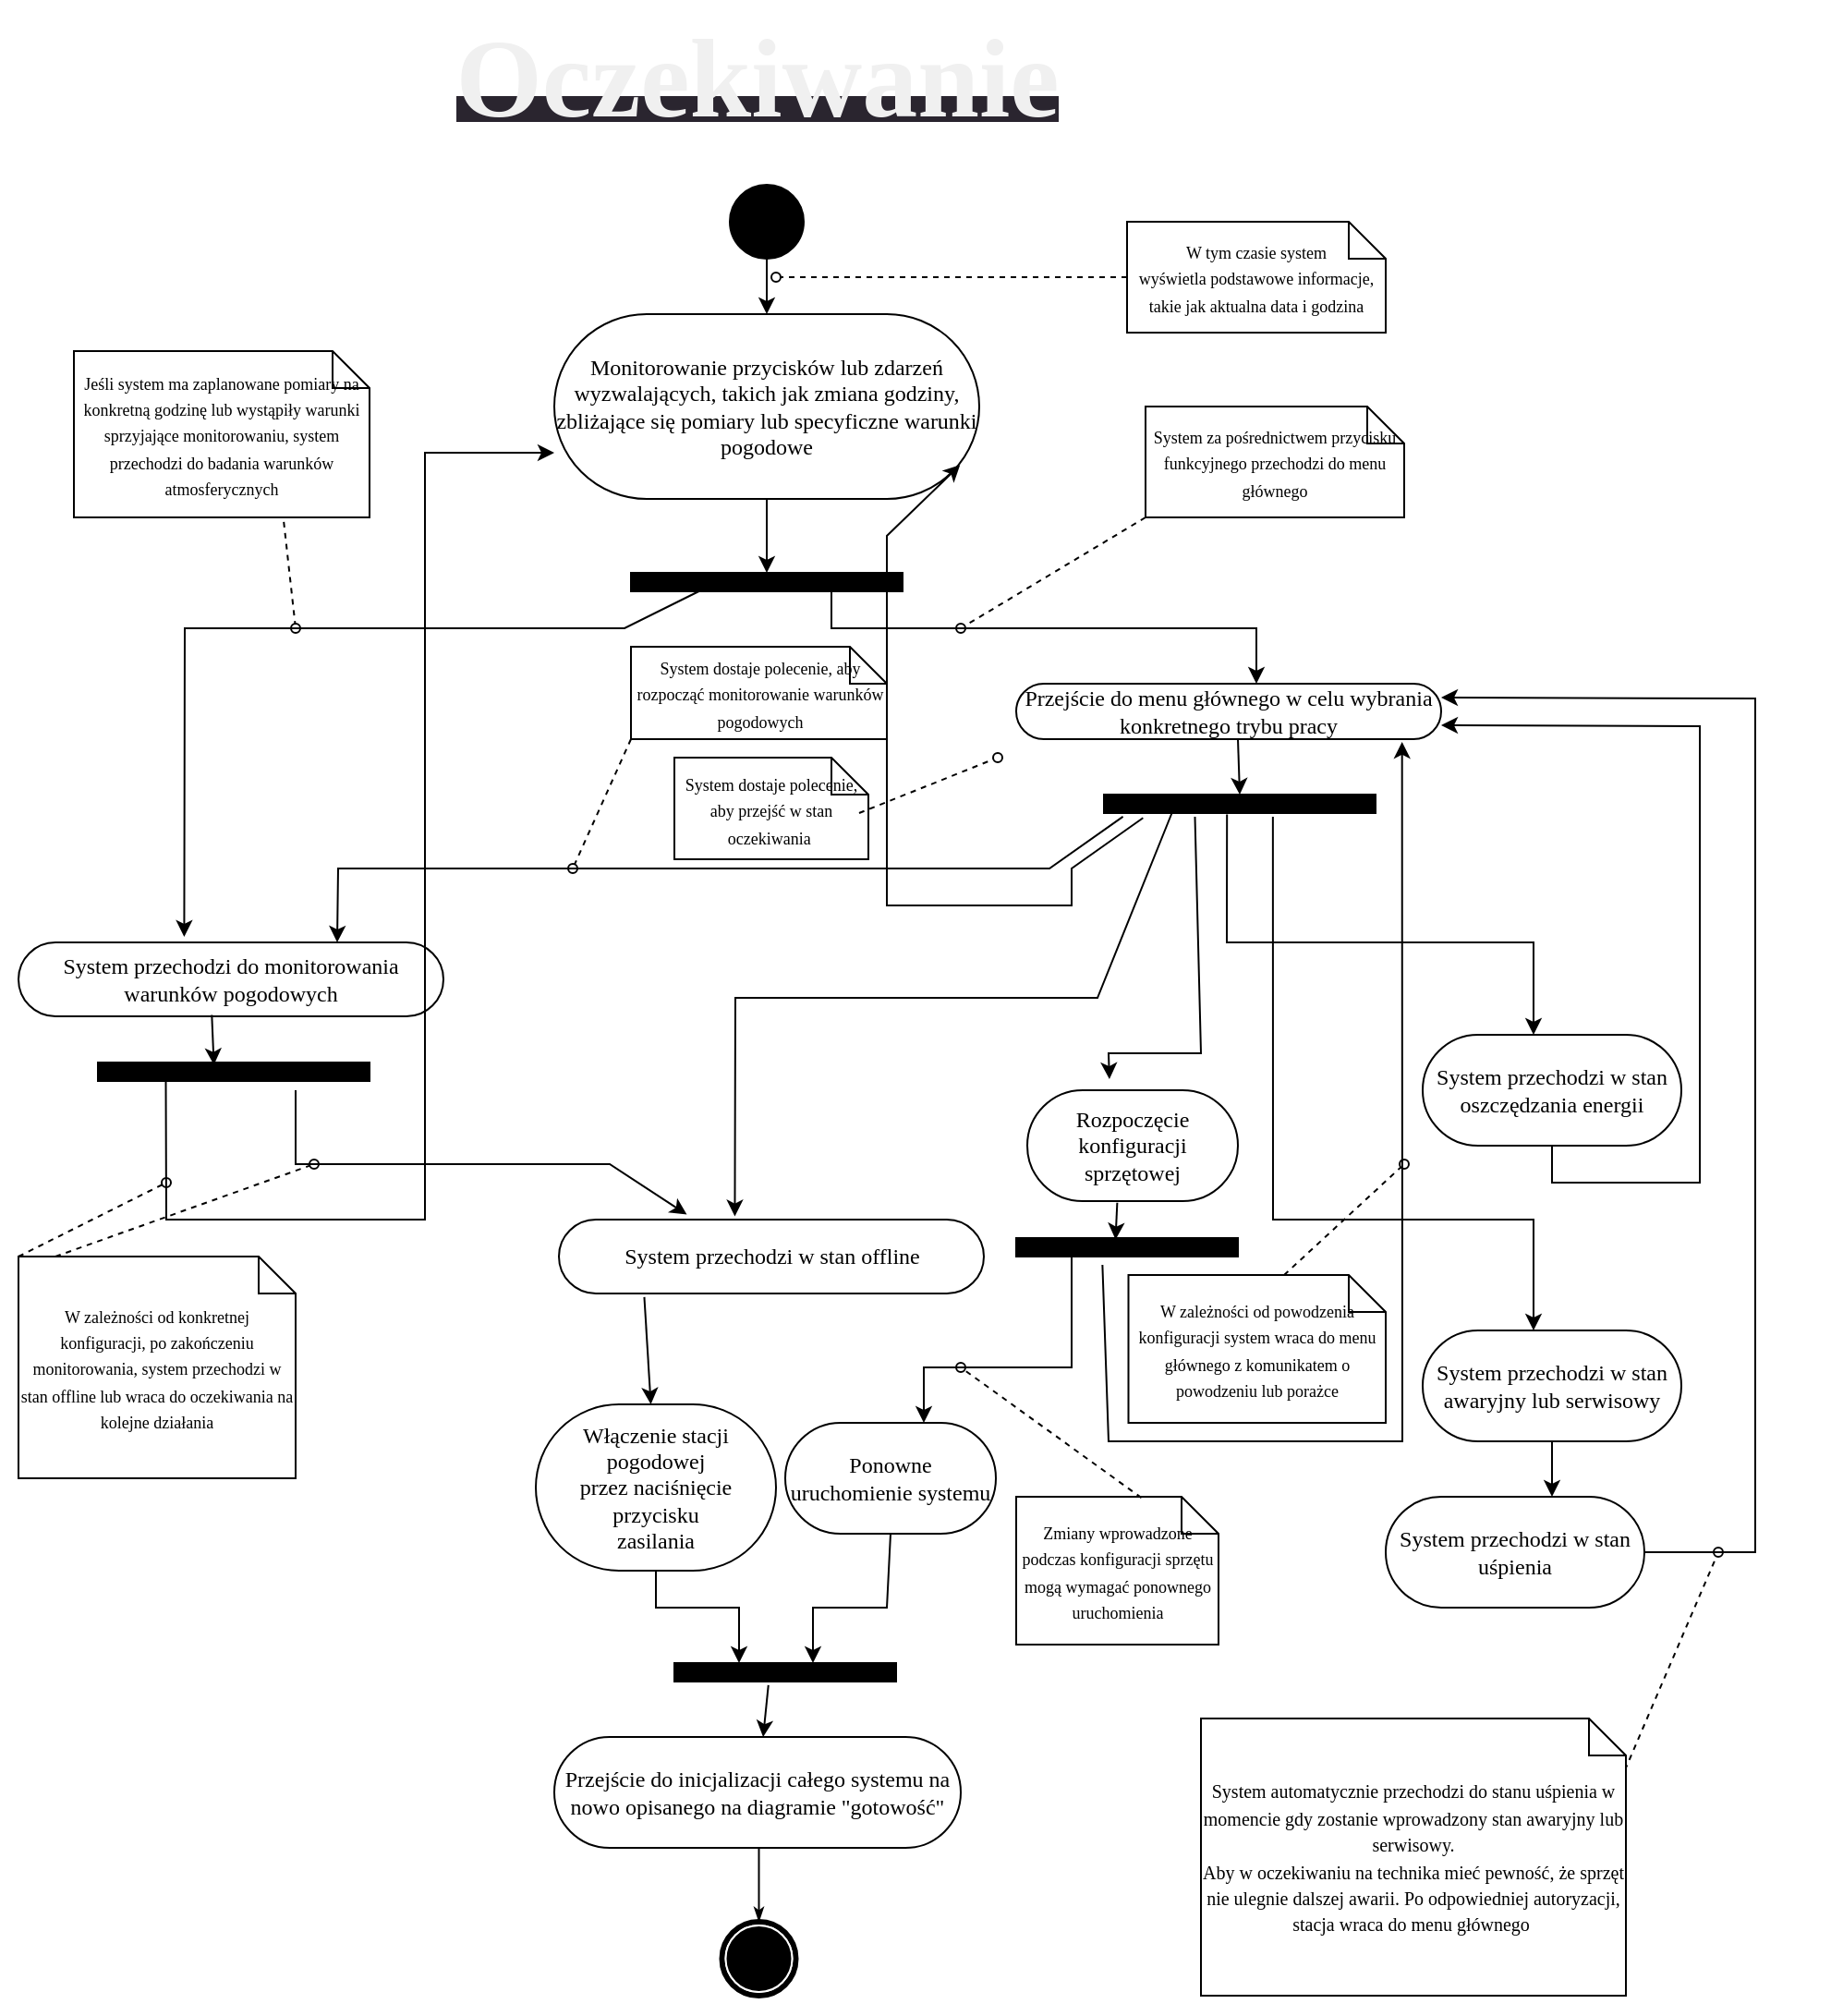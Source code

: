 <mxfile>
    <diagram name="Page-1" id="0783ab3e-0a74-02c8-0abd-f7b4e66b4bec">
        <mxGraphModel dx="1855" dy="2311" grid="1" gridSize="10" guides="1" tooltips="1" connect="1" arrows="1" fold="1" page="1" pageScale="1" pageWidth="850" pageHeight="1100" background="none" math="0" shadow="0">
            <root>
                <mxCell id="0"/>
                <mxCell id="1" parent="0"/>
                <mxCell id="1c1d494c118603dd-1" value="" style="swimlane;html=1;childLayout=stackLayout;startSize=20;rounded=0;shadow=0;comic=0;labelBackgroundColor=none;strokeWidth=1;fontFamily=Verdana;fontSize=12;align=center;strokeColor=none;fillColor=none;" parent="1" vertex="1">
                    <mxGeometry x="40" y="20" width="990" height="1040" as="geometry"/>
                </mxCell>
                <mxCell id="1c1d494c118603dd-2" value="" style="swimlane;html=1;startSize=20;fillColor=none;strokeColor=none;" parent="1c1d494c118603dd-1" vertex="1">
                    <mxGeometry y="20" width="290" height="1020" as="geometry"/>
                </mxCell>
                <mxCell id="y0zhd_hXmwGebYRurzh6-9" value="System przechodzi do monitorowania warunków pogodowych" style="rounded=1;whiteSpace=wrap;html=1;shadow=0;comic=0;labelBackgroundColor=none;strokeWidth=1;fontFamily=Verdana;fontSize=12;align=center;arcSize=50;" parent="1c1d494c118603dd-2" vertex="1">
                    <mxGeometry x="10" y="440" width="230" height="40" as="geometry"/>
                </mxCell>
                <mxCell id="y0zhd_hXmwGebYRurzh6-10" value="&lt;font style=&quot;font-size: 9px;&quot;&gt;Jeśli system ma zaplanowane pomiary na konkretną godzinę lub wystąpiły warunki sprzyjające monitorowaniu, system przechodzi do badania warunków atmosferycznych&lt;/font&gt;" style="shape=note;whiteSpace=wrap;html=1;rounded=0;shadow=0;comic=0;labelBackgroundColor=none;strokeWidth=1;fontFamily=Verdana;fontSize=12;align=center;size=20;" parent="1c1d494c118603dd-2" vertex="1">
                    <mxGeometry x="40" y="120" width="160" height="90" as="geometry"/>
                </mxCell>
                <mxCell id="y0zhd_hXmwGebYRurzh6-26" value="" style="whiteSpace=wrap;html=1;rounded=0;shadow=0;comic=0;labelBackgroundColor=none;strokeWidth=1;fillColor=#000000;fontFamily=Verdana;fontSize=12;align=center;rotation=0;" parent="1c1d494c118603dd-2" vertex="1">
                    <mxGeometry x="53" y="505" width="147" height="10" as="geometry"/>
                </mxCell>
                <mxCell id="y0zhd_hXmwGebYRurzh6-27" value="" style="endArrow=classic;html=1;rounded=0;exitX=0.455;exitY=0.982;exitDx=0;exitDy=0;exitPerimeter=0;entryX=0.427;entryY=0.128;entryDx=0;entryDy=0;entryPerimeter=0;" parent="1c1d494c118603dd-2" source="y0zhd_hXmwGebYRurzh6-9" target="y0zhd_hXmwGebYRurzh6-26" edge="1">
                    <mxGeometry width="50" height="50" relative="1" as="geometry">
                        <mxPoint x="150" y="650" as="sourcePoint"/>
                        <mxPoint x="200" y="600" as="targetPoint"/>
                    </mxGeometry>
                </mxCell>
                <mxCell id="y0zhd_hXmwGebYRurzh6-28" value="" style="endArrow=classic;html=1;rounded=0;entryX=0.301;entryY=-0.068;entryDx=0;entryDy=0;entryPerimeter=0;" parent="1c1d494c118603dd-2" target="y0zhd_hXmwGebYRurzh6-25" edge="1">
                    <mxGeometry width="50" height="50" relative="1" as="geometry">
                        <mxPoint x="160" y="520" as="sourcePoint"/>
                        <mxPoint x="340" y="560" as="targetPoint"/>
                        <Array as="points">
                            <mxPoint x="160" y="560"/>
                            <mxPoint x="330" y="560"/>
                        </Array>
                    </mxGeometry>
                </mxCell>
                <mxCell id="y0zhd_hXmwGebYRurzh6-30" value="&lt;font style=&quot;font-size: 9px;&quot;&gt;W zależności od konkretnej konfiguracji, po zakończeniu monitorowania, system przechodzi w stan offline lub wraca do oczekiwania na kolejne działania&lt;/font&gt;" style="shape=note;whiteSpace=wrap;html=1;rounded=0;shadow=0;comic=0;labelBackgroundColor=none;strokeWidth=1;fontFamily=Verdana;fontSize=12;align=center;size=20;" parent="1c1d494c118603dd-2" vertex="1">
                    <mxGeometry x="10" y="610" width="150" height="120" as="geometry"/>
                </mxCell>
                <mxCell id="y0zhd_hXmwGebYRurzh6-31" style="edgeStyle=none;rounded=0;html=1;dashed=1;labelBackgroundColor=none;startArrow=none;startFill=0;startSize=5;endArrow=oval;endFill=0;endSize=5;jettySize=auto;orthogonalLoop=1;strokeWidth=1;fontFamily=Verdana;fontSize=12;exitX=0.71;exitY=1.027;exitDx=0;exitDy=0;exitPerimeter=0;" parent="1c1d494c118603dd-2" edge="1">
                    <mxGeometry relative="1" as="geometry">
                        <mxPoint x="30" y="610" as="sourcePoint"/>
                        <mxPoint x="170" y="560" as="targetPoint"/>
                    </mxGeometry>
                </mxCell>
                <mxCell id="y0zhd_hXmwGebYRurzh6-32" style="edgeStyle=none;rounded=0;html=1;dashed=1;labelBackgroundColor=none;startArrow=none;startFill=0;startSize=5;endArrow=oval;endFill=0;endSize=5;jettySize=auto;orthogonalLoop=1;strokeWidth=1;fontFamily=Verdana;fontSize=12;exitX=0.71;exitY=1.027;exitDx=0;exitDy=0;exitPerimeter=0;" parent="1c1d494c118603dd-2" edge="1">
                    <mxGeometry relative="1" as="geometry">
                        <mxPoint x="10" y="610" as="sourcePoint"/>
                        <mxPoint x="90" y="570" as="targetPoint"/>
                    </mxGeometry>
                </mxCell>
                <mxCell id="1c1d494c118603dd-3" value="" style="swimlane;html=1;startSize=20;strokeColor=none;fillColor=none;" parent="1c1d494c118603dd-1" vertex="1">
                    <mxGeometry x="290" y="20" width="250" height="1020" as="geometry"/>
                </mxCell>
                <mxCell id="1c1d494c118603dd-12" value="" style="whiteSpace=wrap;html=1;rounded=0;shadow=0;comic=0;labelBackgroundColor=none;strokeWidth=1;fillColor=#000000;fontFamily=Verdana;fontSize=12;align=center;rotation=0;" parent="1c1d494c118603dd-3" vertex="1">
                    <mxGeometry x="51.5" y="240" width="147" height="10" as="geometry"/>
                </mxCell>
                <mxCell id="60571a20871a0731-4" value="" style="ellipse;whiteSpace=wrap;html=1;rounded=0;shadow=0;comic=0;labelBackgroundColor=none;strokeWidth=1;fillColor=#000000;fontFamily=Verdana;fontSize=12;align=center;" parent="1c1d494c118603dd-3" vertex="1">
                    <mxGeometry x="105" y="30" width="40" height="40" as="geometry"/>
                </mxCell>
                <mxCell id="60571a20871a0731-8" value="Monitorowanie przycisków&amp;nbsp;lub zdarzeń wyzwalających, takich jak zmiana godziny, zbliżające się pomiary lub specyficzne warunki pogodowe" style="rounded=1;whiteSpace=wrap;html=1;shadow=0;comic=0;labelBackgroundColor=none;strokeWidth=1;fontFamily=Verdana;fontSize=12;align=center;arcSize=50;" parent="1c1d494c118603dd-3" vertex="1">
                    <mxGeometry x="10" y="100" width="230" height="100" as="geometry"/>
                </mxCell>
                <mxCell id="y0zhd_hXmwGebYRurzh6-1" value="" style="endArrow=classic;html=1;rounded=0;exitX=0.5;exitY=1;exitDx=0;exitDy=0;entryX=0.5;entryY=0;entryDx=0;entryDy=0;" parent="1c1d494c118603dd-3" source="60571a20871a0731-4" target="60571a20871a0731-8" edge="1">
                    <mxGeometry width="50" height="50" relative="1" as="geometry">
                        <mxPoint x="140" y="80" as="sourcePoint"/>
                        <mxPoint x="190" y="30" as="targetPoint"/>
                    </mxGeometry>
                </mxCell>
                <mxCell id="y0zhd_hXmwGebYRurzh6-4" value="" style="endArrow=classic;html=1;rounded=0;exitX=0.5;exitY=1;exitDx=0;exitDy=0;entryX=0.5;entryY=0;entryDx=0;entryDy=0;" parent="1c1d494c118603dd-3" source="60571a20871a0731-8" target="1c1d494c118603dd-12" edge="1">
                    <mxGeometry width="50" height="50" relative="1" as="geometry">
                        <mxPoint x="190" y="330" as="sourcePoint"/>
                        <mxPoint x="240" y="280" as="targetPoint"/>
                    </mxGeometry>
                </mxCell>
                <mxCell id="y0zhd_hXmwGebYRurzh6-18" value="&lt;font style=&quot;font-size: 9px;&quot;&gt;System dostaje polecenie, aby rozpocząć monitorowanie warunków pogodowych&lt;/font&gt;" style="shape=note;whiteSpace=wrap;html=1;rounded=0;shadow=0;comic=0;labelBackgroundColor=none;strokeWidth=1;fontFamily=Verdana;fontSize=12;align=center;size=20;" parent="1c1d494c118603dd-3" vertex="1">
                    <mxGeometry x="51.5" y="280" width="138.5" height="50" as="geometry"/>
                </mxCell>
                <mxCell id="y0zhd_hXmwGebYRurzh6-20" style="edgeStyle=none;rounded=0;html=1;dashed=1;labelBackgroundColor=none;startArrow=none;startFill=0;startSize=5;endArrow=oval;endFill=0;endSize=5;jettySize=auto;orthogonalLoop=1;strokeWidth=1;fontFamily=Verdana;fontSize=12;exitX=0.71;exitY=1.027;exitDx=0;exitDy=0;exitPerimeter=0;" parent="1c1d494c118603dd-3" edge="1">
                    <mxGeometry relative="1" as="geometry">
                        <mxPoint x="51.5" y="330" as="sourcePoint"/>
                        <mxPoint x="20" y="400" as="targetPoint"/>
                    </mxGeometry>
                </mxCell>
                <mxCell id="y0zhd_hXmwGebYRurzh6-22" value="&lt;font style=&quot;font-size: 9px;&quot;&gt;System dostaje polecenie, aby przejść w stan oczekiwania&amp;nbsp;&lt;/font&gt;" style="shape=note;whiteSpace=wrap;html=1;rounded=0;shadow=0;comic=0;labelBackgroundColor=none;strokeWidth=1;fontFamily=Verdana;fontSize=12;align=center;size=20;" parent="1c1d494c118603dd-3" vertex="1">
                    <mxGeometry x="75" y="340" width="105" height="55" as="geometry"/>
                </mxCell>
                <mxCell id="y0zhd_hXmwGebYRurzh6-23" style="edgeStyle=none;rounded=0;html=1;dashed=1;labelBackgroundColor=none;startArrow=none;startFill=0;startSize=5;endArrow=oval;endFill=0;endSize=5;jettySize=auto;orthogonalLoop=1;strokeWidth=1;fontFamily=Verdana;fontSize=12;exitX=0.71;exitY=1.027;exitDx=0;exitDy=0;exitPerimeter=0;" parent="1c1d494c118603dd-3" edge="1">
                    <mxGeometry relative="1" as="geometry">
                        <mxPoint x="175" y="370" as="sourcePoint"/>
                        <mxPoint x="250" y="340" as="targetPoint"/>
                    </mxGeometry>
                </mxCell>
                <mxCell id="y0zhd_hXmwGebYRurzh6-25" value="System przechodzi w stan offline" style="rounded=1;whiteSpace=wrap;html=1;shadow=0;comic=0;labelBackgroundColor=none;strokeWidth=1;fontFamily=Verdana;fontSize=12;align=center;arcSize=50;" parent="1c1d494c118603dd-3" vertex="1">
                    <mxGeometry x="12.5" y="590" width="230" height="40" as="geometry"/>
                </mxCell>
                <mxCell id="y0zhd_hXmwGebYRurzh6-38" value="Ponowne uruchomienie systemu" style="rounded=1;whiteSpace=wrap;html=1;shadow=0;comic=0;labelBackgroundColor=none;strokeWidth=1;fontFamily=Verdana;fontSize=12;align=center;arcSize=50;" parent="1c1d494c118603dd-3" vertex="1">
                    <mxGeometry x="135" y="700" width="114" height="60" as="geometry"/>
                </mxCell>
                <mxCell id="y0zhd_hXmwGebYRurzh6-44" value="Włączenie stacji pogodowej&lt;br style=&quot;border-color: var(--border-color);&quot;&gt;&lt;span style=&quot;border-color: var(--border-color);&quot;&gt;przez naciśnięcie przycisku&lt;/span&gt;&lt;br style=&quot;border-color: var(--border-color);&quot;&gt;&lt;span style=&quot;border-color: var(--border-color);&quot;&gt;zasilania&lt;/span&gt;" style="rounded=1;whiteSpace=wrap;html=1;shadow=0;comic=0;labelBackgroundColor=none;strokeWidth=1;fontFamily=Verdana;fontSize=12;align=center;arcSize=50;" parent="1c1d494c118603dd-3" vertex="1">
                    <mxGeometry y="690" width="130" height="90" as="geometry"/>
                </mxCell>
                <mxCell id="y0zhd_hXmwGebYRurzh6-45" value="" style="endArrow=classic;html=1;rounded=0;exitX=0.201;exitY=1.048;exitDx=0;exitDy=0;exitPerimeter=0;" parent="1c1d494c118603dd-3" source="y0zhd_hXmwGebYRurzh6-25" target="y0zhd_hXmwGebYRurzh6-44" edge="1">
                    <mxGeometry width="50" height="50" relative="1" as="geometry">
                        <mxPoint x="100" y="850" as="sourcePoint"/>
                        <mxPoint x="150" y="800" as="targetPoint"/>
                    </mxGeometry>
                </mxCell>
                <mxCell id="y0zhd_hXmwGebYRurzh6-46" value="" style="endArrow=classic;html=1;rounded=0;exitX=0.5;exitY=1;exitDx=0;exitDy=0;" parent="1c1d494c118603dd-3" source="y0zhd_hXmwGebYRurzh6-44" edge="1">
                    <mxGeometry width="50" height="50" relative="1" as="geometry">
                        <mxPoint x="60" y="880" as="sourcePoint"/>
                        <mxPoint x="110" y="830" as="targetPoint"/>
                        <Array as="points">
                            <mxPoint x="65" y="800"/>
                            <mxPoint x="110" y="800"/>
                        </Array>
                    </mxGeometry>
                </mxCell>
                <mxCell id="y0zhd_hXmwGebYRurzh6-47" value="" style="endArrow=classic;html=1;rounded=0;exitX=0.5;exitY=1;exitDx=0;exitDy=0;" parent="1c1d494c118603dd-3" source="y0zhd_hXmwGebYRurzh6-38" edge="1">
                    <mxGeometry width="50" height="50" relative="1" as="geometry">
                        <mxPoint x="130" y="940" as="sourcePoint"/>
                        <mxPoint x="150" y="830" as="targetPoint"/>
                        <Array as="points">
                            <mxPoint x="190" y="800"/>
                            <mxPoint x="150" y="800"/>
                        </Array>
                    </mxGeometry>
                </mxCell>
                <mxCell id="y0zhd_hXmwGebYRurzh6-48" value="Przejście do inicjalizacji całego systemu na nowo opisanego na diagramie &quot;gotowość&quot;" style="rounded=1;whiteSpace=wrap;html=1;shadow=0;comic=0;labelBackgroundColor=none;strokeWidth=1;fontFamily=Verdana;fontSize=12;align=center;arcSize=50;" parent="1c1d494c118603dd-3" vertex="1">
                    <mxGeometry x="10" y="870" width="220" height="60" as="geometry"/>
                </mxCell>
                <mxCell id="y0zhd_hXmwGebYRurzh6-49" value="" style="whiteSpace=wrap;html=1;rounded=0;shadow=0;comic=0;labelBackgroundColor=none;strokeWidth=1;fillColor=#000000;fontFamily=Verdana;fontSize=12;align=center;rotation=0;" parent="1c1d494c118603dd-3" vertex="1">
                    <mxGeometry x="75" y="830" width="120" height="10" as="geometry"/>
                </mxCell>
                <mxCell id="y0zhd_hXmwGebYRurzh6-50" value="" style="endArrow=classic;html=1;rounded=0;exitX=0.424;exitY=1.191;exitDx=0;exitDy=0;exitPerimeter=0;" parent="1c1d494c118603dd-3" source="y0zhd_hXmwGebYRurzh6-49" target="y0zhd_hXmwGebYRurzh6-48" edge="1">
                    <mxGeometry width="50" height="50" relative="1" as="geometry">
                        <mxPoint x="290" y="980" as="sourcePoint"/>
                        <mxPoint x="340" y="930" as="targetPoint"/>
                    </mxGeometry>
                </mxCell>
                <mxCell id="1c1d494c118603dd-45" style="edgeStyle=none;rounded=0;html=1;labelBackgroundColor=none;startArrow=none;startFill=0;startSize=5;endArrow=classicThin;endFill=1;endSize=5;jettySize=auto;orthogonalLoop=1;strokeWidth=1;fontFamily=Verdana;fontSize=12" parent="1c1d494c118603dd-3" target="60571a20871a0731-5" edge="1">
                    <mxGeometry relative="1" as="geometry">
                        <mxPoint x="120.75" y="930" as="sourcePoint"/>
                    </mxGeometry>
                </mxCell>
                <mxCell id="60571a20871a0731-5" value="" style="shape=mxgraph.bpmn.shape;html=1;verticalLabelPosition=bottom;labelBackgroundColor=#ffffff;verticalAlign=top;perimeter=ellipsePerimeter;outline=end;symbol=terminate;rounded=0;shadow=0;comic=0;strokeWidth=1;fontFamily=Verdana;fontSize=12;align=center;" parent="1c1d494c118603dd-3" vertex="1">
                    <mxGeometry x="100.75" y="970" width="40" height="40" as="geometry"/>
                </mxCell>
                <mxCell id="y0zhd_hXmwGebYRurzh6-8" value="" style="endArrow=classic;html=1;rounded=0;exitX=0.25;exitY=1;exitDx=0;exitDy=0;entryX=0.39;entryY=-0.076;entryDx=0;entryDy=0;entryPerimeter=0;" parent="1c1d494c118603dd-1" source="1c1d494c118603dd-12" target="y0zhd_hXmwGebYRurzh6-9" edge="1">
                    <mxGeometry width="50" height="50" relative="1" as="geometry">
                        <mxPoint x="340" y="430" as="sourcePoint"/>
                        <mxPoint x="100" y="320" as="targetPoint"/>
                        <Array as="points">
                            <mxPoint x="338" y="290"/>
                            <mxPoint x="100" y="290"/>
                        </Array>
                    </mxGeometry>
                </mxCell>
                <mxCell id="y0zhd_hXmwGebYRurzh6-17" value="" style="endArrow=classic;html=1;rounded=0;exitX=0.07;exitY=1.191;exitDx=0;exitDy=0;exitPerimeter=0;entryX=0.75;entryY=0;entryDx=0;entryDy=0;" parent="1c1d494c118603dd-1" source="y0zhd_hXmwGebYRurzh6-15" target="y0zhd_hXmwGebYRurzh6-9" edge="1">
                    <mxGeometry width="50" height="50" relative="1" as="geometry">
                        <mxPoint x="600" y="490" as="sourcePoint"/>
                        <mxPoint x="220" y="410" as="targetPoint"/>
                        <Array as="points">
                            <mxPoint x="568" y="420"/>
                            <mxPoint x="183" y="420"/>
                        </Array>
                    </mxGeometry>
                </mxCell>
                <mxCell id="y0zhd_hXmwGebYRurzh6-21" value="" style="endArrow=classic;html=1;rounded=0;exitX=0.144;exitY=1.264;exitDx=0;exitDy=0;exitPerimeter=0;entryX=0.955;entryY=0.816;entryDx=0;entryDy=0;entryPerimeter=0;" parent="1c1d494c118603dd-1" source="y0zhd_hXmwGebYRurzh6-15" target="60571a20871a0731-8" edge="1">
                    <mxGeometry width="50" height="50" relative="1" as="geometry">
                        <mxPoint x="640" y="480" as="sourcePoint"/>
                        <mxPoint x="690" y="430" as="targetPoint"/>
                        <Array as="points">
                            <mxPoint x="580" y="420"/>
                            <mxPoint x="580" y="440"/>
                            <mxPoint x="480" y="440"/>
                            <mxPoint x="480" y="370"/>
                            <mxPoint x="480" y="350"/>
                            <mxPoint x="480" y="240"/>
                        </Array>
                    </mxGeometry>
                </mxCell>
                <mxCell id="y0zhd_hXmwGebYRurzh6-24" value="" style="endArrow=classic;html=1;rounded=0;exitX=0.25;exitY=1;exitDx=0;exitDy=0;entryX=0.414;entryY=-0.043;entryDx=0;entryDy=0;entryPerimeter=0;" parent="1c1d494c118603dd-1" source="y0zhd_hXmwGebYRurzh6-15" target="y0zhd_hXmwGebYRurzh6-25" edge="1">
                    <mxGeometry width="50" height="50" relative="1" as="geometry">
                        <mxPoint x="630" y="550" as="sourcePoint"/>
                        <mxPoint x="594" y="590" as="targetPoint"/>
                        <Array as="points">
                            <mxPoint x="594" y="490"/>
                            <mxPoint x="398" y="490"/>
                        </Array>
                    </mxGeometry>
                </mxCell>
                <mxCell id="y0zhd_hXmwGebYRurzh6-29" value="" style="endArrow=classic;html=1;rounded=0;exitX=0.25;exitY=1;exitDx=0;exitDy=0;entryX=0;entryY=0.75;entryDx=0;entryDy=0;" parent="1c1d494c118603dd-1" source="y0zhd_hXmwGebYRurzh6-26" target="60571a20871a0731-8" edge="1">
                    <mxGeometry width="50" height="50" relative="1" as="geometry">
                        <mxPoint x="70" y="690" as="sourcePoint"/>
                        <mxPoint x="230" y="200" as="targetPoint"/>
                        <Array as="points">
                            <mxPoint x="90" y="610"/>
                            <mxPoint x="230" y="610"/>
                            <mxPoint x="230" y="195"/>
                        </Array>
                    </mxGeometry>
                </mxCell>
                <mxCell id="1c1d494c118603dd-4" value="" style="swimlane;html=1;startSize=20;strokeColor=none;fillColor=none;" parent="1c1d494c118603dd-1" vertex="1">
                    <mxGeometry x="540" y="20" width="450" height="1020" as="geometry">
                        <mxRectangle x="540" y="20" width="50" height="1020" as="alternateBounds"/>
                    </mxGeometry>
                </mxCell>
                <mxCell id="1c1d494c118603dd-49" style="edgeStyle=none;rounded=0;html=1;dashed=1;labelBackgroundColor=none;startArrow=none;startFill=0;startSize=5;endArrow=oval;endFill=0;endSize=5;jettySize=auto;orthogonalLoop=1;strokeWidth=1;fontFamily=Verdana;fontSize=12" parent="1c1d494c118603dd-4" source="1c1d494c118603dd-20" edge="1">
                    <mxGeometry relative="1" as="geometry">
                        <mxPoint x="-120" y="80" as="targetPoint"/>
                    </mxGeometry>
                </mxCell>
                <mxCell id="1c1d494c118603dd-20" value="&lt;font style=&quot;font-size: 9px;&quot;&gt;W tym czasie system wyświetla&amp;nbsp;podstawowe informacje, takie jak aktualna data i godzina&lt;/font&gt;" style="shape=note;whiteSpace=wrap;html=1;rounded=0;shadow=0;comic=0;labelBackgroundColor=none;strokeWidth=1;fontFamily=Verdana;fontSize=12;align=center;size=20;" parent="1c1d494c118603dd-4" vertex="1">
                    <mxGeometry x="70" y="50" width="140" height="60" as="geometry"/>
                </mxCell>
                <mxCell id="y0zhd_hXmwGebYRurzh6-5" value="" style="endArrow=classic;html=1;rounded=0;" parent="1c1d494c118603dd-4" edge="1">
                    <mxGeometry width="50" height="50" relative="1" as="geometry">
                        <mxPoint x="-90" y="250" as="sourcePoint"/>
                        <mxPoint x="140" y="300" as="targetPoint"/>
                        <Array as="points">
                            <mxPoint x="-90" y="270"/>
                            <mxPoint x="140" y="270"/>
                        </Array>
                    </mxGeometry>
                </mxCell>
                <mxCell id="1c1d494c118603dd-11" value="Przejście do menu głównego w celu wybrania konkretnego trybu pracy" style="rounded=1;whiteSpace=wrap;html=1;shadow=0;comic=0;labelBackgroundColor=none;strokeWidth=1;fontFamily=Verdana;fontSize=12;align=center;arcSize=50;" parent="1c1d494c118603dd-4" vertex="1">
                    <mxGeometry x="10" y="300" width="230" height="30" as="geometry"/>
                </mxCell>
                <mxCell id="y0zhd_hXmwGebYRurzh6-6" value="&lt;font style=&quot;font-size: 9px;&quot;&gt;System za pośrednictwem przycisku funkcyjnego przechodzi do menu głównego&lt;/font&gt;" style="shape=note;whiteSpace=wrap;html=1;rounded=0;shadow=0;comic=0;labelBackgroundColor=none;strokeWidth=1;fontFamily=Verdana;fontSize=12;align=center;size=20;" parent="1c1d494c118603dd-4" vertex="1">
                    <mxGeometry x="80" y="150" width="140" height="60" as="geometry"/>
                </mxCell>
                <mxCell id="y0zhd_hXmwGebYRurzh6-15" value="" style="whiteSpace=wrap;html=1;rounded=0;shadow=0;comic=0;labelBackgroundColor=none;strokeWidth=1;fillColor=#000000;fontFamily=Verdana;fontSize=12;align=center;rotation=0;" parent="1c1d494c118603dd-4" vertex="1">
                    <mxGeometry x="57.5" y="360" width="147" height="10" as="geometry"/>
                </mxCell>
                <mxCell id="y0zhd_hXmwGebYRurzh6-16" value="" style="endArrow=classic;html=1;rounded=0;entryX=0.5;entryY=0;entryDx=0;entryDy=0;" parent="1c1d494c118603dd-4" target="y0zhd_hXmwGebYRurzh6-15" edge="1">
                    <mxGeometry width="50" height="50" relative="1" as="geometry">
                        <mxPoint x="130" y="330" as="sourcePoint"/>
                        <mxPoint x="150" y="450" as="targetPoint"/>
                    </mxGeometry>
                </mxCell>
                <mxCell id="y0zhd_hXmwGebYRurzh6-33" value="Rozpoczęcie konfiguracji sprzętowej" style="rounded=1;whiteSpace=wrap;html=1;shadow=0;comic=0;labelBackgroundColor=none;strokeWidth=1;fontFamily=Verdana;fontSize=12;align=center;arcSize=50;" parent="1c1d494c118603dd-4" vertex="1">
                    <mxGeometry x="16" y="520" width="114" height="60" as="geometry"/>
                </mxCell>
                <mxCell id="y0zhd_hXmwGebYRurzh6-34" value="" style="endArrow=classic;html=1;rounded=0;exitX=0.335;exitY=1.2;exitDx=0;exitDy=0;exitPerimeter=0;entryX=0.39;entryY=-0.1;entryDx=0;entryDy=0;entryPerimeter=0;" parent="1c1d494c118603dd-4" source="y0zhd_hXmwGebYRurzh6-15" target="y0zhd_hXmwGebYRurzh6-33" edge="1">
                    <mxGeometry width="50" height="50" relative="1" as="geometry">
                        <mxPoint x="140" y="520" as="sourcePoint"/>
                        <mxPoint x="190" y="470" as="targetPoint"/>
                        <Array as="points">
                            <mxPoint x="110" y="500"/>
                            <mxPoint x="60" y="500"/>
                        </Array>
                    </mxGeometry>
                </mxCell>
                <mxCell id="y0zhd_hXmwGebYRurzh6-35" value="" style="whiteSpace=wrap;html=1;rounded=0;shadow=0;comic=0;labelBackgroundColor=none;strokeWidth=1;fillColor=#000000;fontFamily=Verdana;fontSize=12;align=center;rotation=0;" parent="1c1d494c118603dd-4" vertex="1">
                    <mxGeometry x="10" y="600" width="120" height="10" as="geometry"/>
                </mxCell>
                <mxCell id="y0zhd_hXmwGebYRurzh6-36" value="" style="endArrow=classic;html=1;rounded=0;exitX=0.427;exitY=1.014;exitDx=0;exitDy=0;exitPerimeter=0;entryX=0.448;entryY=0.082;entryDx=0;entryDy=0;entryPerimeter=0;" parent="1c1d494c118603dd-4" source="y0zhd_hXmwGebYRurzh6-33" target="y0zhd_hXmwGebYRurzh6-35" edge="1">
                    <mxGeometry width="50" height="50" relative="1" as="geometry">
                        <mxPoint x="120" y="680" as="sourcePoint"/>
                        <mxPoint x="170" y="630" as="targetPoint"/>
                    </mxGeometry>
                </mxCell>
                <mxCell id="y0zhd_hXmwGebYRurzh6-37" value="" style="endArrow=classic;html=1;rounded=0;exitX=0.25;exitY=1;exitDx=0;exitDy=0;" parent="1c1d494c118603dd-4" source="y0zhd_hXmwGebYRurzh6-35" edge="1">
                    <mxGeometry width="50" height="50" relative="1" as="geometry">
                        <mxPoint x="70" y="720" as="sourcePoint"/>
                        <mxPoint x="-40" y="700" as="targetPoint"/>
                        <Array as="points">
                            <mxPoint x="40" y="670"/>
                            <mxPoint x="-40" y="670"/>
                        </Array>
                    </mxGeometry>
                </mxCell>
                <mxCell id="y0zhd_hXmwGebYRurzh6-39" value="" style="endArrow=classic;html=1;rounded=0;exitX=0.389;exitY=1.446;exitDx=0;exitDy=0;exitPerimeter=0;entryX=0.908;entryY=1.049;entryDx=0;entryDy=0;entryPerimeter=0;" parent="1c1d494c118603dd-4" source="y0zhd_hXmwGebYRurzh6-35" target="1c1d494c118603dd-11" edge="1">
                    <mxGeometry width="50" height="50" relative="1" as="geometry">
                        <mxPoint x="90" y="690" as="sourcePoint"/>
                        <mxPoint x="140" y="640" as="targetPoint"/>
                        <Array as="points">
                            <mxPoint x="60" y="710"/>
                            <mxPoint x="219" y="710"/>
                        </Array>
                    </mxGeometry>
                </mxCell>
                <mxCell id="y0zhd_hXmwGebYRurzh6-40" value="&lt;font style=&quot;font-size: 9px;&quot;&gt;W zależności od powodzenia konfiguracji system wraca do menu głównego z komunikatem o powodzeniu lub porażce&lt;/font&gt;" style="shape=note;whiteSpace=wrap;html=1;rounded=0;shadow=0;comic=0;labelBackgroundColor=none;strokeWidth=1;fontFamily=Verdana;fontSize=12;align=center;size=20;" parent="1c1d494c118603dd-4" vertex="1">
                    <mxGeometry x="70.75" y="620" width="139.25" height="80" as="geometry"/>
                </mxCell>
                <mxCell id="y0zhd_hXmwGebYRurzh6-41" style="edgeStyle=none;rounded=0;html=1;dashed=1;labelBackgroundColor=none;startArrow=none;startFill=0;startSize=5;endArrow=oval;endFill=0;endSize=5;jettySize=auto;orthogonalLoop=1;strokeWidth=1;fontFamily=Verdana;fontSize=12;exitX=0.71;exitY=1.027;exitDx=0;exitDy=0;exitPerimeter=0;" parent="1c1d494c118603dd-4" edge="1">
                    <mxGeometry relative="1" as="geometry">
                        <mxPoint x="155" y="620" as="sourcePoint"/>
                        <mxPoint x="220" y="560" as="targetPoint"/>
                    </mxGeometry>
                </mxCell>
                <mxCell id="y0zhd_hXmwGebYRurzh6-42" value="&lt;font style=&quot;font-size: 9px;&quot;&gt;Zmiany wprowadzone podczas konfiguracji sprzętu mogą wymagać ponownego uruchomienia&lt;/font&gt;" style="shape=note;whiteSpace=wrap;html=1;rounded=0;shadow=0;comic=0;labelBackgroundColor=none;strokeWidth=1;fontFamily=Verdana;fontSize=12;align=center;size=20;" parent="1c1d494c118603dd-4" vertex="1">
                    <mxGeometry x="10" y="740" width="109.5" height="80" as="geometry"/>
                </mxCell>
                <mxCell id="y0zhd_hXmwGebYRurzh6-51" value="" style="endArrow=classic;html=1;rounded=0;exitX=0.453;exitY=1.073;exitDx=0;exitDy=0;exitPerimeter=0;" parent="1c1d494c118603dd-4" source="y0zhd_hXmwGebYRurzh6-15" edge="1">
                    <mxGeometry width="50" height="50" relative="1" as="geometry">
                        <mxPoint x="250" y="480" as="sourcePoint"/>
                        <mxPoint x="290" y="490" as="targetPoint"/>
                        <Array as="points">
                            <mxPoint x="124" y="440"/>
                            <mxPoint x="290" y="440"/>
                        </Array>
                    </mxGeometry>
                </mxCell>
                <mxCell id="y0zhd_hXmwGebYRurzh6-52" value="System przechodzi w stan oszczędzania energii" style="rounded=1;whiteSpace=wrap;html=1;shadow=0;comic=0;labelBackgroundColor=none;strokeWidth=1;fontFamily=Verdana;fontSize=12;align=center;arcSize=50;" parent="1c1d494c118603dd-4" vertex="1">
                    <mxGeometry x="230" y="490" width="140" height="60" as="geometry"/>
                </mxCell>
                <mxCell id="y0zhd_hXmwGebYRurzh6-53" value="" style="endArrow=classic;html=1;rounded=0;exitX=0.5;exitY=1;exitDx=0;exitDy=0;entryX=1;entryY=0.75;entryDx=0;entryDy=0;" parent="1c1d494c118603dd-4" source="y0zhd_hXmwGebYRurzh6-52" target="1c1d494c118603dd-11" edge="1">
                    <mxGeometry width="50" height="50" relative="1" as="geometry">
                        <mxPoint x="310" y="660" as="sourcePoint"/>
                        <mxPoint x="360" y="610" as="targetPoint"/>
                        <Array as="points">
                            <mxPoint x="300" y="570"/>
                            <mxPoint x="340" y="570"/>
                            <mxPoint x="380" y="570"/>
                            <mxPoint x="380" y="323"/>
                        </Array>
                    </mxGeometry>
                </mxCell>
                <mxCell id="y0zhd_hXmwGebYRurzh6-54" value="" style="endArrow=classic;html=1;rounded=0;exitX=0.622;exitY=1.2;exitDx=0;exitDy=0;exitPerimeter=0;" parent="1c1d494c118603dd-4" source="y0zhd_hXmwGebYRurzh6-15" edge="1">
                    <mxGeometry width="50" height="50" relative="1" as="geometry">
                        <mxPoint x="310" y="660" as="sourcePoint"/>
                        <mxPoint x="290" y="650" as="targetPoint"/>
                        <Array as="points">
                            <mxPoint x="149" y="590"/>
                            <mxPoint x="290" y="590"/>
                        </Array>
                    </mxGeometry>
                </mxCell>
                <mxCell id="y0zhd_hXmwGebYRurzh6-55" value="System przechodzi w stan awaryjny lub serwisowy" style="rounded=1;whiteSpace=wrap;html=1;shadow=0;comic=0;labelBackgroundColor=none;strokeWidth=1;fontFamily=Verdana;fontSize=12;align=center;arcSize=50;" parent="1c1d494c118603dd-4" vertex="1">
                    <mxGeometry x="230" y="650" width="140" height="60" as="geometry"/>
                </mxCell>
                <mxCell id="y0zhd_hXmwGebYRurzh6-59" value="" style="endArrow=classic;html=1;rounded=0;exitX=0.5;exitY=1;exitDx=0;exitDy=0;entryX=0.5;entryY=0;entryDx=0;entryDy=0;" parent="1c1d494c118603dd-4" source="y0zhd_hXmwGebYRurzh6-55" edge="1">
                    <mxGeometry width="50" height="50" relative="1" as="geometry">
                        <mxPoint x="270" y="870" as="sourcePoint"/>
                        <mxPoint x="300" y="740" as="targetPoint"/>
                    </mxGeometry>
                </mxCell>
                <mxCell id="y0zhd_hXmwGebYRurzh6-60" value="System przechodzi w stan uśpienia" style="rounded=1;whiteSpace=wrap;html=1;shadow=0;comic=0;labelBackgroundColor=none;strokeWidth=1;fontFamily=Verdana;fontSize=12;align=center;arcSize=50;" parent="1c1d494c118603dd-4" vertex="1">
                    <mxGeometry x="210" y="740" width="140" height="60" as="geometry"/>
                </mxCell>
                <mxCell id="y0zhd_hXmwGebYRurzh6-61" value="" style="endArrow=classic;html=1;rounded=0;exitX=1;exitY=0.5;exitDx=0;exitDy=0;entryX=1;entryY=0.25;entryDx=0;entryDy=0;" parent="1c1d494c118603dd-4" source="y0zhd_hXmwGebYRurzh6-60" target="1c1d494c118603dd-11" edge="1">
                    <mxGeometry width="50" height="50" relative="1" as="geometry">
                        <mxPoint x="250" y="960" as="sourcePoint"/>
                        <mxPoint x="410" y="310" as="targetPoint"/>
                        <Array as="points">
                            <mxPoint x="410" y="770"/>
                            <mxPoint x="410" y="308"/>
                        </Array>
                    </mxGeometry>
                </mxCell>
                <mxCell id="y0zhd_hXmwGebYRurzh6-62" style="edgeStyle=none;rounded=0;html=1;dashed=1;labelBackgroundColor=none;startArrow=none;startFill=0;startSize=5;endArrow=oval;endFill=0;endSize=5;jettySize=auto;orthogonalLoop=1;strokeWidth=1;fontFamily=Verdana;fontSize=12;exitX=0.71;exitY=1.027;exitDx=0;exitDy=0;exitPerimeter=0;" parent="1c1d494c118603dd-4" edge="1">
                    <mxGeometry relative="1" as="geometry">
                        <mxPoint x="330" y="910" as="sourcePoint"/>
                        <mxPoint x="390" y="770" as="targetPoint"/>
                    </mxGeometry>
                </mxCell>
                <mxCell id="y0zhd_hXmwGebYRurzh6-63" value="&lt;font size=&quot;1&quot;&gt;System automatycznie przechodzi do stanu uśpienia w momencie gdy zostanie wprowadzony stan awaryjny lub serwisowy.&lt;br&gt;Aby w oczekiwaniu na technika mieć pewność, że sprzęt nie ulegnie dalszej awarii. Po odpowiedniej autoryzacji, stacja wraca do menu głównego&amp;nbsp;&lt;br&gt;&lt;/font&gt;" style="shape=note;whiteSpace=wrap;html=1;rounded=0;shadow=0;comic=0;labelBackgroundColor=none;strokeWidth=1;fontFamily=Verdana;fontSize=12;align=center;size=20;" parent="1c1d494c118603dd-4" vertex="1">
                    <mxGeometry x="110" y="860" width="230" height="150" as="geometry"/>
                </mxCell>
                <mxCell id="y0zhd_hXmwGebYRurzh6-7" style="edgeStyle=none;rounded=0;html=1;dashed=1;labelBackgroundColor=none;startArrow=none;startFill=0;startSize=5;endArrow=oval;endFill=0;endSize=5;jettySize=auto;orthogonalLoop=1;strokeWidth=1;fontFamily=Verdana;fontSize=12;exitX=0;exitY=1;exitDx=0;exitDy=0;exitPerimeter=0;" parent="1" source="y0zhd_hXmwGebYRurzh6-6" edge="1">
                    <mxGeometry relative="1" as="geometry">
                        <mxPoint x="600" y="270" as="sourcePoint"/>
                        <mxPoint x="560" y="310" as="targetPoint"/>
                    </mxGeometry>
                </mxCell>
                <mxCell id="y0zhd_hXmwGebYRurzh6-12" style="edgeStyle=none;rounded=0;html=1;dashed=1;labelBackgroundColor=none;startArrow=none;startFill=0;startSize=5;endArrow=oval;endFill=0;endSize=5;jettySize=auto;orthogonalLoop=1;strokeWidth=1;fontFamily=Verdana;fontSize=12;exitX=0.71;exitY=1.027;exitDx=0;exitDy=0;exitPerimeter=0;" parent="1" source="y0zhd_hXmwGebYRurzh6-10" edge="1">
                    <mxGeometry relative="1" as="geometry">
                        <mxPoint x="618" y="260" as="sourcePoint"/>
                        <mxPoint x="200" y="310" as="targetPoint"/>
                    </mxGeometry>
                </mxCell>
                <mxCell id="y0zhd_hXmwGebYRurzh6-43" style="edgeStyle=none;rounded=0;html=1;dashed=1;labelBackgroundColor=none;startArrow=none;startFill=0;startSize=5;endArrow=oval;endFill=0;endSize=5;jettySize=auto;orthogonalLoop=1;strokeWidth=1;fontFamily=Verdana;fontSize=12;exitX=0.619;exitY=0.007;exitDx=0;exitDy=0;exitPerimeter=0;" parent="1" source="y0zhd_hXmwGebYRurzh6-42" edge="1">
                    <mxGeometry relative="1" as="geometry">
                        <mxPoint x="705" y="670" as="sourcePoint"/>
                        <mxPoint x="560" y="710" as="targetPoint"/>
                    </mxGeometry>
                </mxCell>
                <mxCell id="2" value="&lt;span style=&quot;color: rgb(240, 240, 240); font-family: Verdana; font-style: normal; font-variant-ligatures: normal; font-variant-caps: normal; font-weight: 700; letter-spacing: normal; orphans: 2; text-indent: 0px; text-transform: none; widows: 2; word-spacing: 0px; -webkit-text-stroke-width: 0px; background-color: rgb(42, 37, 47); text-decoration-thickness: initial; text-decoration-style: initial; text-decoration-color: initial; float: none; display: inline !important;&quot;&gt;&lt;font style=&quot;font-size: 60px;&quot;&gt;Oczekiwanie&lt;/font&gt;&lt;/span&gt;" style="text;whiteSpace=wrap;html=1;align=center;" vertex="1" parent="1">
                    <mxGeometry x="230" y="-30" width="440" height="80" as="geometry"/>
                </mxCell>
            </root>
        </mxGraphModel>
    </diagram>
</mxfile>